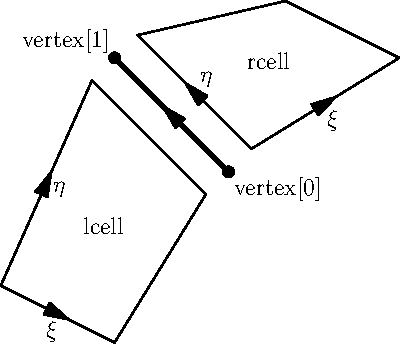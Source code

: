 size(200,0);

pair p1 = (0,0);
pair p2 = (-1,1);

pen pc = linewidth(2);
pen pt = linewidth(0.8);
pen pb = linewidth(6);

draw(p1--p2,pc);
draw(p1--p2,pt,MidArrow);
dot(p1,pb);
dot(p2,pb);
label("vertex[0]",p1,SE);
label("vertex[1]",p2,NW);

// lcell
pair s  = 0.2*(1,1);
pair q1 = p1 - s;
pair q2 = p2 - s;
pair q3 = (-2,-1);
pair q4 = (-1,-1.5);
draw(q1--q2--q3--q4--cycle,pt);
label("lcell",0.25*(q1+q2+q3+q4));
draw(Label("$\xi$",MidPoint),q3--q4,pt,MidArrow);
draw(Label("$\eta$",MidPoint),q3--q2,pt,MidArrow);

//rcell
pair r1 = p1 + s;
pair r2 = p2 + s;
pair r3 = (+1.5,+1);
pair r4 = (+0.5,+1.5);
draw(r1--r2--r4--r3--cycle,pt);
label("rcell",0.25*(r1+r2+r3+r4));
draw(Label("$\xi$",MidPoint),r1--r3,pt,MidArrow);
draw(Label("$\eta$",MidPoint),r1--r2,pt,MidArrow);
